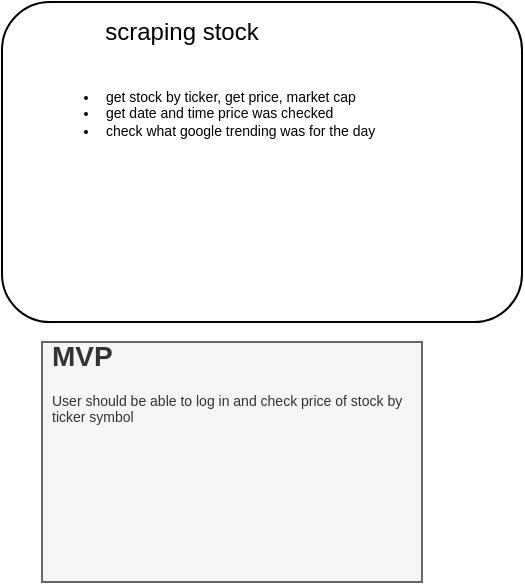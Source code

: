 <mxfile version="20.8.10" type="github">
  <diagram id="BatEJgUIg3Dkc_VzbWdP" name="Page-1">
    <mxGraphModel dx="378" dy="215" grid="1" gridSize="10" guides="1" tooltips="1" connect="1" arrows="1" fold="1" page="1" pageScale="1" pageWidth="850" pageHeight="1100" math="0" shadow="0">
      <root>
        <mxCell id="0" />
        <mxCell id="1" parent="0" />
        <mxCell id="qQ67iQdJBUYJMhMAdBRw-4" value="" style="rounded=1;whiteSpace=wrap;html=1;" vertex="1" parent="1">
          <mxGeometry y="10" width="260" height="160" as="geometry" />
        </mxCell>
        <mxCell id="qQ67iQdJBUYJMhMAdBRw-1" value="scraping stock" style="text;html=1;strokeColor=none;fillColor=none;align=center;verticalAlign=middle;whiteSpace=wrap;rounded=0;" vertex="1" parent="1">
          <mxGeometry x="30" y="10" width="120" height="30" as="geometry" />
        </mxCell>
        <mxCell id="qQ67iQdJBUYJMhMAdBRw-7" value="&lt;ul style=&quot;font-size: 7px;&quot;&gt;&lt;li style=&quot;font-size: 7px;&quot;&gt;&lt;span style=&quot;background-color: initial; font-size: 7px;&quot;&gt;get stock by ticker,&amp;nbsp;&lt;/span&gt;get price, market cap&lt;/li&gt;&lt;li style=&quot;font-size: 7px;&quot;&gt;get date and time price was checked&lt;/li&gt;&lt;li style=&quot;font-size: 7px;&quot;&gt;check what google trending was for the day&lt;/li&gt;&lt;/ul&gt;" style="text;strokeColor=none;fillColor=none;html=1;whiteSpace=wrap;verticalAlign=top;overflow=hidden;align=left;fontSize=7;" vertex="1" parent="1">
          <mxGeometry x="10" y="40" width="230" height="120" as="geometry" />
        </mxCell>
        <mxCell id="qQ67iQdJBUYJMhMAdBRw-15" value="&lt;h1&gt;MVP&lt;/h1&gt;&lt;p&gt;User should be able to log in and check price of stock by ticker symbol&lt;/p&gt;" style="text;html=1;spacing=5;spacingTop=-20;whiteSpace=wrap;overflow=hidden;rounded=0;fontSize=7;fillColor=#f5f5f5;strokeColor=#666666;fontColor=#333333;" vertex="1" parent="1">
          <mxGeometry x="20" y="180" width="190" height="120" as="geometry" />
        </mxCell>
      </root>
    </mxGraphModel>
  </diagram>
</mxfile>
